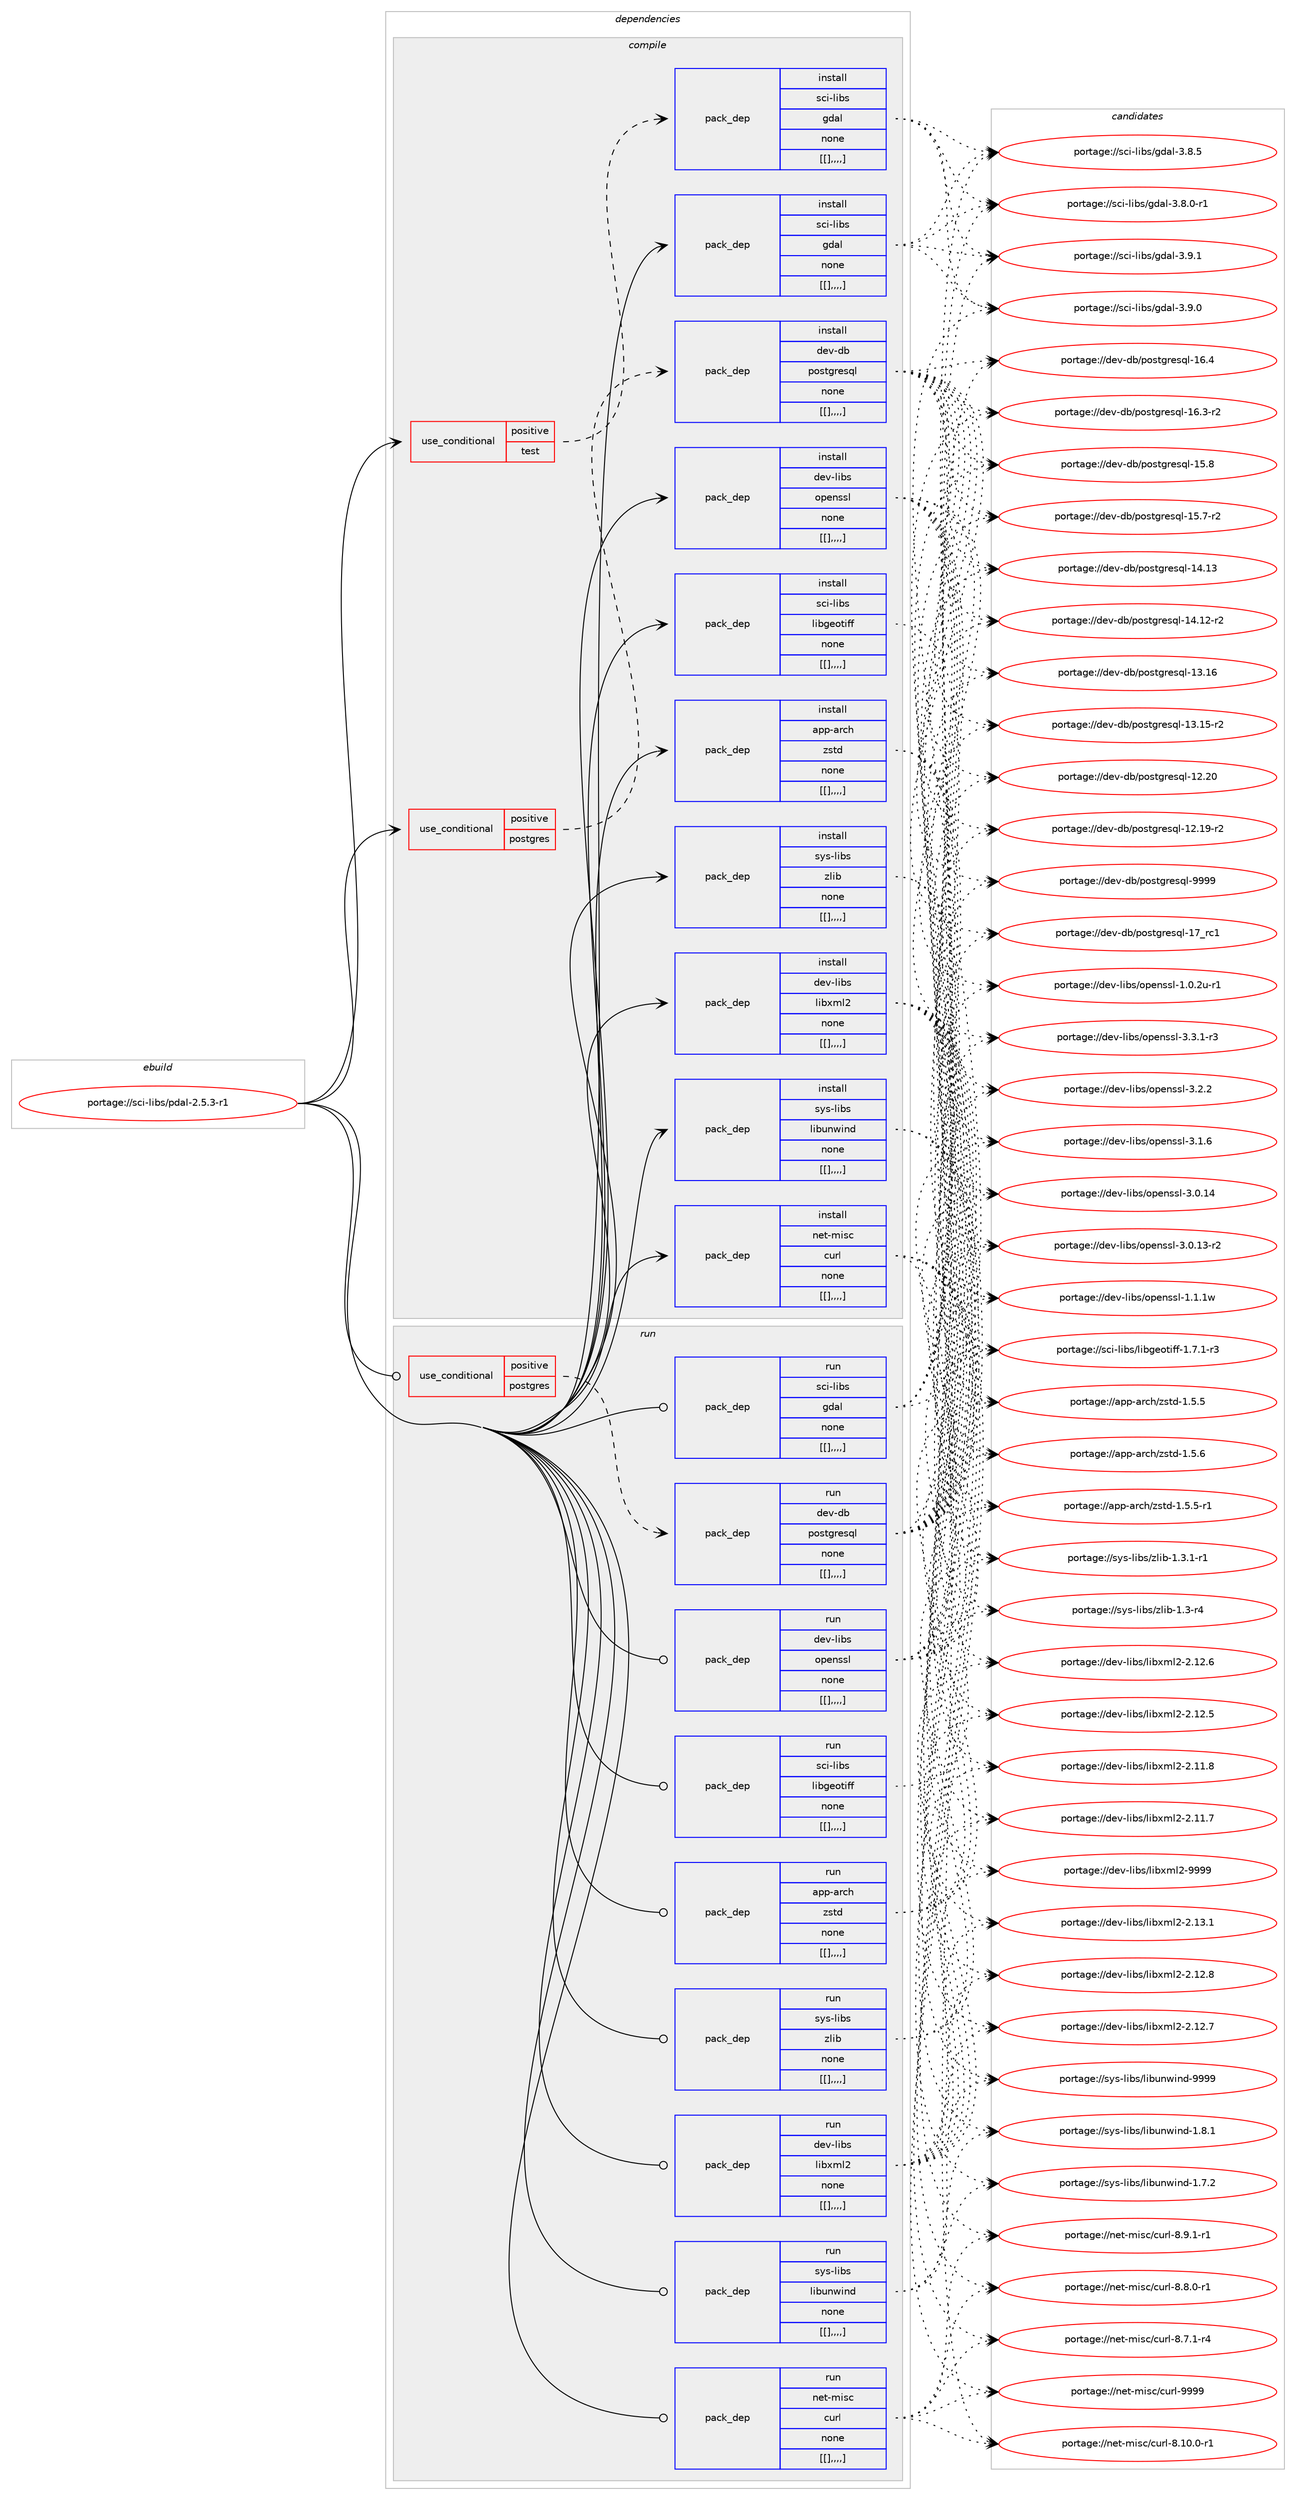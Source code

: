 digraph prolog {

# *************
# Graph options
# *************

newrank=true;
concentrate=true;
compound=true;
graph [rankdir=LR,fontname=Helvetica,fontsize=10,ranksep=1.5];#, ranksep=2.5, nodesep=0.2];
edge  [arrowhead=vee];
node  [fontname=Helvetica,fontsize=10];

# **********
# The ebuild
# **********

subgraph cluster_leftcol {
color=gray;
label=<<i>ebuild</i>>;
id [label="portage://sci-libs/pdal-2.5.3-r1", color=red, width=4, href="../sci-libs/pdal-2.5.3-r1.svg"];
}

# ****************
# The dependencies
# ****************

subgraph cluster_midcol {
color=gray;
label=<<i>dependencies</i>>;
subgraph cluster_compile {
fillcolor="#eeeeee";
style=filled;
label=<<i>compile</i>>;
subgraph cond111170 {
dependency420801 [label=<<TABLE BORDER="0" CELLBORDER="1" CELLSPACING="0" CELLPADDING="4"><TR><TD ROWSPAN="3" CELLPADDING="10">use_conditional</TD></TR><TR><TD>positive</TD></TR><TR><TD>postgres</TD></TR></TABLE>>, shape=none, color=red];
subgraph pack306629 {
dependency420802 [label=<<TABLE BORDER="0" CELLBORDER="1" CELLSPACING="0" CELLPADDING="4" WIDTH="220"><TR><TD ROWSPAN="6" CELLPADDING="30">pack_dep</TD></TR><TR><TD WIDTH="110">install</TD></TR><TR><TD>dev-db</TD></TR><TR><TD>postgresql</TD></TR><TR><TD>none</TD></TR><TR><TD>[[],,,,]</TD></TR></TABLE>>, shape=none, color=blue];
}
dependency420801:e -> dependency420802:w [weight=20,style="dashed",arrowhead="vee"];
}
id:e -> dependency420801:w [weight=20,style="solid",arrowhead="vee"];
subgraph cond111171 {
dependency420803 [label=<<TABLE BORDER="0" CELLBORDER="1" CELLSPACING="0" CELLPADDING="4"><TR><TD ROWSPAN="3" CELLPADDING="10">use_conditional</TD></TR><TR><TD>positive</TD></TR><TR><TD>test</TD></TR></TABLE>>, shape=none, color=red];
subgraph pack306630 {
dependency420804 [label=<<TABLE BORDER="0" CELLBORDER="1" CELLSPACING="0" CELLPADDING="4" WIDTH="220"><TR><TD ROWSPAN="6" CELLPADDING="30">pack_dep</TD></TR><TR><TD WIDTH="110">install</TD></TR><TR><TD>sci-libs</TD></TR><TR><TD>gdal</TD></TR><TR><TD>none</TD></TR><TR><TD>[[],,,,]</TD></TR></TABLE>>, shape=none, color=blue];
}
dependency420803:e -> dependency420804:w [weight=20,style="dashed",arrowhead="vee"];
}
id:e -> dependency420803:w [weight=20,style="solid",arrowhead="vee"];
subgraph pack306631 {
dependency420805 [label=<<TABLE BORDER="0" CELLBORDER="1" CELLSPACING="0" CELLPADDING="4" WIDTH="220"><TR><TD ROWSPAN="6" CELLPADDING="30">pack_dep</TD></TR><TR><TD WIDTH="110">install</TD></TR><TR><TD>app-arch</TD></TR><TR><TD>zstd</TD></TR><TR><TD>none</TD></TR><TR><TD>[[],,,,]</TD></TR></TABLE>>, shape=none, color=blue];
}
id:e -> dependency420805:w [weight=20,style="solid",arrowhead="vee"];
subgraph pack306632 {
dependency420806 [label=<<TABLE BORDER="0" CELLBORDER="1" CELLSPACING="0" CELLPADDING="4" WIDTH="220"><TR><TD ROWSPAN="6" CELLPADDING="30">pack_dep</TD></TR><TR><TD WIDTH="110">install</TD></TR><TR><TD>dev-libs</TD></TR><TR><TD>libxml2</TD></TR><TR><TD>none</TD></TR><TR><TD>[[],,,,]</TD></TR></TABLE>>, shape=none, color=blue];
}
id:e -> dependency420806:w [weight=20,style="solid",arrowhead="vee"];
subgraph pack306633 {
dependency420807 [label=<<TABLE BORDER="0" CELLBORDER="1" CELLSPACING="0" CELLPADDING="4" WIDTH="220"><TR><TD ROWSPAN="6" CELLPADDING="30">pack_dep</TD></TR><TR><TD WIDTH="110">install</TD></TR><TR><TD>dev-libs</TD></TR><TR><TD>openssl</TD></TR><TR><TD>none</TD></TR><TR><TD>[[],,,,]</TD></TR></TABLE>>, shape=none, color=blue];
}
id:e -> dependency420807:w [weight=20,style="solid",arrowhead="vee"];
subgraph pack306634 {
dependency420808 [label=<<TABLE BORDER="0" CELLBORDER="1" CELLSPACING="0" CELLPADDING="4" WIDTH="220"><TR><TD ROWSPAN="6" CELLPADDING="30">pack_dep</TD></TR><TR><TD WIDTH="110">install</TD></TR><TR><TD>net-misc</TD></TR><TR><TD>curl</TD></TR><TR><TD>none</TD></TR><TR><TD>[[],,,,]</TD></TR></TABLE>>, shape=none, color=blue];
}
id:e -> dependency420808:w [weight=20,style="solid",arrowhead="vee"];
subgraph pack306635 {
dependency420809 [label=<<TABLE BORDER="0" CELLBORDER="1" CELLSPACING="0" CELLPADDING="4" WIDTH="220"><TR><TD ROWSPAN="6" CELLPADDING="30">pack_dep</TD></TR><TR><TD WIDTH="110">install</TD></TR><TR><TD>sci-libs</TD></TR><TR><TD>gdal</TD></TR><TR><TD>none</TD></TR><TR><TD>[[],,,,]</TD></TR></TABLE>>, shape=none, color=blue];
}
id:e -> dependency420809:w [weight=20,style="solid",arrowhead="vee"];
subgraph pack306636 {
dependency420810 [label=<<TABLE BORDER="0" CELLBORDER="1" CELLSPACING="0" CELLPADDING="4" WIDTH="220"><TR><TD ROWSPAN="6" CELLPADDING="30">pack_dep</TD></TR><TR><TD WIDTH="110">install</TD></TR><TR><TD>sci-libs</TD></TR><TR><TD>libgeotiff</TD></TR><TR><TD>none</TD></TR><TR><TD>[[],,,,]</TD></TR></TABLE>>, shape=none, color=blue];
}
id:e -> dependency420810:w [weight=20,style="solid",arrowhead="vee"];
subgraph pack306637 {
dependency420811 [label=<<TABLE BORDER="0" CELLBORDER="1" CELLSPACING="0" CELLPADDING="4" WIDTH="220"><TR><TD ROWSPAN="6" CELLPADDING="30">pack_dep</TD></TR><TR><TD WIDTH="110">install</TD></TR><TR><TD>sys-libs</TD></TR><TR><TD>libunwind</TD></TR><TR><TD>none</TD></TR><TR><TD>[[],,,,]</TD></TR></TABLE>>, shape=none, color=blue];
}
id:e -> dependency420811:w [weight=20,style="solid",arrowhead="vee"];
subgraph pack306638 {
dependency420812 [label=<<TABLE BORDER="0" CELLBORDER="1" CELLSPACING="0" CELLPADDING="4" WIDTH="220"><TR><TD ROWSPAN="6" CELLPADDING="30">pack_dep</TD></TR><TR><TD WIDTH="110">install</TD></TR><TR><TD>sys-libs</TD></TR><TR><TD>zlib</TD></TR><TR><TD>none</TD></TR><TR><TD>[[],,,,]</TD></TR></TABLE>>, shape=none, color=blue];
}
id:e -> dependency420812:w [weight=20,style="solid",arrowhead="vee"];
}
subgraph cluster_compileandrun {
fillcolor="#eeeeee";
style=filled;
label=<<i>compile and run</i>>;
}
subgraph cluster_run {
fillcolor="#eeeeee";
style=filled;
label=<<i>run</i>>;
subgraph cond111172 {
dependency420813 [label=<<TABLE BORDER="0" CELLBORDER="1" CELLSPACING="0" CELLPADDING="4"><TR><TD ROWSPAN="3" CELLPADDING="10">use_conditional</TD></TR><TR><TD>positive</TD></TR><TR><TD>postgres</TD></TR></TABLE>>, shape=none, color=red];
subgraph pack306639 {
dependency420814 [label=<<TABLE BORDER="0" CELLBORDER="1" CELLSPACING="0" CELLPADDING="4" WIDTH="220"><TR><TD ROWSPAN="6" CELLPADDING="30">pack_dep</TD></TR><TR><TD WIDTH="110">run</TD></TR><TR><TD>dev-db</TD></TR><TR><TD>postgresql</TD></TR><TR><TD>none</TD></TR><TR><TD>[[],,,,]</TD></TR></TABLE>>, shape=none, color=blue];
}
dependency420813:e -> dependency420814:w [weight=20,style="dashed",arrowhead="vee"];
}
id:e -> dependency420813:w [weight=20,style="solid",arrowhead="odot"];
subgraph pack306640 {
dependency420815 [label=<<TABLE BORDER="0" CELLBORDER="1" CELLSPACING="0" CELLPADDING="4" WIDTH="220"><TR><TD ROWSPAN="6" CELLPADDING="30">pack_dep</TD></TR><TR><TD WIDTH="110">run</TD></TR><TR><TD>app-arch</TD></TR><TR><TD>zstd</TD></TR><TR><TD>none</TD></TR><TR><TD>[[],,,,]</TD></TR></TABLE>>, shape=none, color=blue];
}
id:e -> dependency420815:w [weight=20,style="solid",arrowhead="odot"];
subgraph pack306641 {
dependency420816 [label=<<TABLE BORDER="0" CELLBORDER="1" CELLSPACING="0" CELLPADDING="4" WIDTH="220"><TR><TD ROWSPAN="6" CELLPADDING="30">pack_dep</TD></TR><TR><TD WIDTH="110">run</TD></TR><TR><TD>dev-libs</TD></TR><TR><TD>libxml2</TD></TR><TR><TD>none</TD></TR><TR><TD>[[],,,,]</TD></TR></TABLE>>, shape=none, color=blue];
}
id:e -> dependency420816:w [weight=20,style="solid",arrowhead="odot"];
subgraph pack306642 {
dependency420817 [label=<<TABLE BORDER="0" CELLBORDER="1" CELLSPACING="0" CELLPADDING="4" WIDTH="220"><TR><TD ROWSPAN="6" CELLPADDING="30">pack_dep</TD></TR><TR><TD WIDTH="110">run</TD></TR><TR><TD>dev-libs</TD></TR><TR><TD>openssl</TD></TR><TR><TD>none</TD></TR><TR><TD>[[],,,,]</TD></TR></TABLE>>, shape=none, color=blue];
}
id:e -> dependency420817:w [weight=20,style="solid",arrowhead="odot"];
subgraph pack306643 {
dependency420818 [label=<<TABLE BORDER="0" CELLBORDER="1" CELLSPACING="0" CELLPADDING="4" WIDTH="220"><TR><TD ROWSPAN="6" CELLPADDING="30">pack_dep</TD></TR><TR><TD WIDTH="110">run</TD></TR><TR><TD>net-misc</TD></TR><TR><TD>curl</TD></TR><TR><TD>none</TD></TR><TR><TD>[[],,,,]</TD></TR></TABLE>>, shape=none, color=blue];
}
id:e -> dependency420818:w [weight=20,style="solid",arrowhead="odot"];
subgraph pack306644 {
dependency420819 [label=<<TABLE BORDER="0" CELLBORDER="1" CELLSPACING="0" CELLPADDING="4" WIDTH="220"><TR><TD ROWSPAN="6" CELLPADDING="30">pack_dep</TD></TR><TR><TD WIDTH="110">run</TD></TR><TR><TD>sci-libs</TD></TR><TR><TD>gdal</TD></TR><TR><TD>none</TD></TR><TR><TD>[[],,,,]</TD></TR></TABLE>>, shape=none, color=blue];
}
id:e -> dependency420819:w [weight=20,style="solid",arrowhead="odot"];
subgraph pack306645 {
dependency420820 [label=<<TABLE BORDER="0" CELLBORDER="1" CELLSPACING="0" CELLPADDING="4" WIDTH="220"><TR><TD ROWSPAN="6" CELLPADDING="30">pack_dep</TD></TR><TR><TD WIDTH="110">run</TD></TR><TR><TD>sci-libs</TD></TR><TR><TD>libgeotiff</TD></TR><TR><TD>none</TD></TR><TR><TD>[[],,,,]</TD></TR></TABLE>>, shape=none, color=blue];
}
id:e -> dependency420820:w [weight=20,style="solid",arrowhead="odot"];
subgraph pack306646 {
dependency420821 [label=<<TABLE BORDER="0" CELLBORDER="1" CELLSPACING="0" CELLPADDING="4" WIDTH="220"><TR><TD ROWSPAN="6" CELLPADDING="30">pack_dep</TD></TR><TR><TD WIDTH="110">run</TD></TR><TR><TD>sys-libs</TD></TR><TR><TD>libunwind</TD></TR><TR><TD>none</TD></TR><TR><TD>[[],,,,]</TD></TR></TABLE>>, shape=none, color=blue];
}
id:e -> dependency420821:w [weight=20,style="solid",arrowhead="odot"];
subgraph pack306647 {
dependency420822 [label=<<TABLE BORDER="0" CELLBORDER="1" CELLSPACING="0" CELLPADDING="4" WIDTH="220"><TR><TD ROWSPAN="6" CELLPADDING="30">pack_dep</TD></TR><TR><TD WIDTH="110">run</TD></TR><TR><TD>sys-libs</TD></TR><TR><TD>zlib</TD></TR><TR><TD>none</TD></TR><TR><TD>[[],,,,]</TD></TR></TABLE>>, shape=none, color=blue];
}
id:e -> dependency420822:w [weight=20,style="solid",arrowhead="odot"];
}
}

# **************
# The candidates
# **************

subgraph cluster_choices {
rank=same;
color=gray;
label=<<i>candidates</i>>;

subgraph choice306629 {
color=black;
nodesep=1;
choice1001011184510098471121111151161031141011151131084557575757 [label="portage://dev-db/postgresql-9999", color=red, width=4,href="../dev-db/postgresql-9999.svg"];
choice100101118451009847112111115116103114101115113108454955951149949 [label="portage://dev-db/postgresql-17_rc1", color=red, width=4,href="../dev-db/postgresql-17_rc1.svg"];
choice1001011184510098471121111151161031141011151131084549544652 [label="portage://dev-db/postgresql-16.4", color=red, width=4,href="../dev-db/postgresql-16.4.svg"];
choice10010111845100984711211111511610311410111511310845495446514511450 [label="portage://dev-db/postgresql-16.3-r2", color=red, width=4,href="../dev-db/postgresql-16.3-r2.svg"];
choice1001011184510098471121111151161031141011151131084549534656 [label="portage://dev-db/postgresql-15.8", color=red, width=4,href="../dev-db/postgresql-15.8.svg"];
choice10010111845100984711211111511610311410111511310845495346554511450 [label="portage://dev-db/postgresql-15.7-r2", color=red, width=4,href="../dev-db/postgresql-15.7-r2.svg"];
choice100101118451009847112111115116103114101115113108454952464951 [label="portage://dev-db/postgresql-14.13", color=red, width=4,href="../dev-db/postgresql-14.13.svg"];
choice1001011184510098471121111151161031141011151131084549524649504511450 [label="portage://dev-db/postgresql-14.12-r2", color=red, width=4,href="../dev-db/postgresql-14.12-r2.svg"];
choice100101118451009847112111115116103114101115113108454951464954 [label="portage://dev-db/postgresql-13.16", color=red, width=4,href="../dev-db/postgresql-13.16.svg"];
choice1001011184510098471121111151161031141011151131084549514649534511450 [label="portage://dev-db/postgresql-13.15-r2", color=red, width=4,href="../dev-db/postgresql-13.15-r2.svg"];
choice100101118451009847112111115116103114101115113108454950465048 [label="portage://dev-db/postgresql-12.20", color=red, width=4,href="../dev-db/postgresql-12.20.svg"];
choice1001011184510098471121111151161031141011151131084549504649574511450 [label="portage://dev-db/postgresql-12.19-r2", color=red, width=4,href="../dev-db/postgresql-12.19-r2.svg"];
dependency420802:e -> choice1001011184510098471121111151161031141011151131084557575757:w [style=dotted,weight="100"];
dependency420802:e -> choice100101118451009847112111115116103114101115113108454955951149949:w [style=dotted,weight="100"];
dependency420802:e -> choice1001011184510098471121111151161031141011151131084549544652:w [style=dotted,weight="100"];
dependency420802:e -> choice10010111845100984711211111511610311410111511310845495446514511450:w [style=dotted,weight="100"];
dependency420802:e -> choice1001011184510098471121111151161031141011151131084549534656:w [style=dotted,weight="100"];
dependency420802:e -> choice10010111845100984711211111511610311410111511310845495346554511450:w [style=dotted,weight="100"];
dependency420802:e -> choice100101118451009847112111115116103114101115113108454952464951:w [style=dotted,weight="100"];
dependency420802:e -> choice1001011184510098471121111151161031141011151131084549524649504511450:w [style=dotted,weight="100"];
dependency420802:e -> choice100101118451009847112111115116103114101115113108454951464954:w [style=dotted,weight="100"];
dependency420802:e -> choice1001011184510098471121111151161031141011151131084549514649534511450:w [style=dotted,weight="100"];
dependency420802:e -> choice100101118451009847112111115116103114101115113108454950465048:w [style=dotted,weight="100"];
dependency420802:e -> choice1001011184510098471121111151161031141011151131084549504649574511450:w [style=dotted,weight="100"];
}
subgraph choice306630 {
color=black;
nodesep=1;
choice1159910545108105981154710310097108455146574649 [label="portage://sci-libs/gdal-3.9.1", color=red, width=4,href="../sci-libs/gdal-3.9.1.svg"];
choice1159910545108105981154710310097108455146574648 [label="portage://sci-libs/gdal-3.9.0", color=red, width=4,href="../sci-libs/gdal-3.9.0.svg"];
choice1159910545108105981154710310097108455146564653 [label="portage://sci-libs/gdal-3.8.5", color=red, width=4,href="../sci-libs/gdal-3.8.5.svg"];
choice11599105451081059811547103100971084551465646484511449 [label="portage://sci-libs/gdal-3.8.0-r1", color=red, width=4,href="../sci-libs/gdal-3.8.0-r1.svg"];
dependency420804:e -> choice1159910545108105981154710310097108455146574649:w [style=dotted,weight="100"];
dependency420804:e -> choice1159910545108105981154710310097108455146574648:w [style=dotted,weight="100"];
dependency420804:e -> choice1159910545108105981154710310097108455146564653:w [style=dotted,weight="100"];
dependency420804:e -> choice11599105451081059811547103100971084551465646484511449:w [style=dotted,weight="100"];
}
subgraph choice306631 {
color=black;
nodesep=1;
choice9711211245971149910447122115116100454946534654 [label="portage://app-arch/zstd-1.5.6", color=red, width=4,href="../app-arch/zstd-1.5.6.svg"];
choice97112112459711499104471221151161004549465346534511449 [label="portage://app-arch/zstd-1.5.5-r1", color=red, width=4,href="../app-arch/zstd-1.5.5-r1.svg"];
choice9711211245971149910447122115116100454946534653 [label="portage://app-arch/zstd-1.5.5", color=red, width=4,href="../app-arch/zstd-1.5.5.svg"];
dependency420805:e -> choice9711211245971149910447122115116100454946534654:w [style=dotted,weight="100"];
dependency420805:e -> choice97112112459711499104471221151161004549465346534511449:w [style=dotted,weight="100"];
dependency420805:e -> choice9711211245971149910447122115116100454946534653:w [style=dotted,weight="100"];
}
subgraph choice306632 {
color=black;
nodesep=1;
choice10010111845108105981154710810598120109108504557575757 [label="portage://dev-libs/libxml2-9999", color=red, width=4,href="../dev-libs/libxml2-9999.svg"];
choice100101118451081059811547108105981201091085045504649514649 [label="portage://dev-libs/libxml2-2.13.1", color=red, width=4,href="../dev-libs/libxml2-2.13.1.svg"];
choice100101118451081059811547108105981201091085045504649504656 [label="portage://dev-libs/libxml2-2.12.8", color=red, width=4,href="../dev-libs/libxml2-2.12.8.svg"];
choice100101118451081059811547108105981201091085045504649504655 [label="portage://dev-libs/libxml2-2.12.7", color=red, width=4,href="../dev-libs/libxml2-2.12.7.svg"];
choice100101118451081059811547108105981201091085045504649504654 [label="portage://dev-libs/libxml2-2.12.6", color=red, width=4,href="../dev-libs/libxml2-2.12.6.svg"];
choice100101118451081059811547108105981201091085045504649504653 [label="portage://dev-libs/libxml2-2.12.5", color=red, width=4,href="../dev-libs/libxml2-2.12.5.svg"];
choice100101118451081059811547108105981201091085045504649494656 [label="portage://dev-libs/libxml2-2.11.8", color=red, width=4,href="../dev-libs/libxml2-2.11.8.svg"];
choice100101118451081059811547108105981201091085045504649494655 [label="portage://dev-libs/libxml2-2.11.7", color=red, width=4,href="../dev-libs/libxml2-2.11.7.svg"];
dependency420806:e -> choice10010111845108105981154710810598120109108504557575757:w [style=dotted,weight="100"];
dependency420806:e -> choice100101118451081059811547108105981201091085045504649514649:w [style=dotted,weight="100"];
dependency420806:e -> choice100101118451081059811547108105981201091085045504649504656:w [style=dotted,weight="100"];
dependency420806:e -> choice100101118451081059811547108105981201091085045504649504655:w [style=dotted,weight="100"];
dependency420806:e -> choice100101118451081059811547108105981201091085045504649504654:w [style=dotted,weight="100"];
dependency420806:e -> choice100101118451081059811547108105981201091085045504649504653:w [style=dotted,weight="100"];
dependency420806:e -> choice100101118451081059811547108105981201091085045504649494656:w [style=dotted,weight="100"];
dependency420806:e -> choice100101118451081059811547108105981201091085045504649494655:w [style=dotted,weight="100"];
}
subgraph choice306633 {
color=black;
nodesep=1;
choice1001011184510810598115471111121011101151151084551465146494511451 [label="portage://dev-libs/openssl-3.3.1-r3", color=red, width=4,href="../dev-libs/openssl-3.3.1-r3.svg"];
choice100101118451081059811547111112101110115115108455146504650 [label="portage://dev-libs/openssl-3.2.2", color=red, width=4,href="../dev-libs/openssl-3.2.2.svg"];
choice100101118451081059811547111112101110115115108455146494654 [label="portage://dev-libs/openssl-3.1.6", color=red, width=4,href="../dev-libs/openssl-3.1.6.svg"];
choice10010111845108105981154711111210111011511510845514648464952 [label="portage://dev-libs/openssl-3.0.14", color=red, width=4,href="../dev-libs/openssl-3.0.14.svg"];
choice100101118451081059811547111112101110115115108455146484649514511450 [label="portage://dev-libs/openssl-3.0.13-r2", color=red, width=4,href="../dev-libs/openssl-3.0.13-r2.svg"];
choice100101118451081059811547111112101110115115108454946494649119 [label="portage://dev-libs/openssl-1.1.1w", color=red, width=4,href="../dev-libs/openssl-1.1.1w.svg"];
choice1001011184510810598115471111121011101151151084549464846501174511449 [label="portage://dev-libs/openssl-1.0.2u-r1", color=red, width=4,href="../dev-libs/openssl-1.0.2u-r1.svg"];
dependency420807:e -> choice1001011184510810598115471111121011101151151084551465146494511451:w [style=dotted,weight="100"];
dependency420807:e -> choice100101118451081059811547111112101110115115108455146504650:w [style=dotted,weight="100"];
dependency420807:e -> choice100101118451081059811547111112101110115115108455146494654:w [style=dotted,weight="100"];
dependency420807:e -> choice10010111845108105981154711111210111011511510845514648464952:w [style=dotted,weight="100"];
dependency420807:e -> choice100101118451081059811547111112101110115115108455146484649514511450:w [style=dotted,weight="100"];
dependency420807:e -> choice100101118451081059811547111112101110115115108454946494649119:w [style=dotted,weight="100"];
dependency420807:e -> choice1001011184510810598115471111121011101151151084549464846501174511449:w [style=dotted,weight="100"];
}
subgraph choice306634 {
color=black;
nodesep=1;
choice110101116451091051159947991171141084557575757 [label="portage://net-misc/curl-9999", color=red, width=4,href="../net-misc/curl-9999.svg"];
choice11010111645109105115994799117114108455646494846484511449 [label="portage://net-misc/curl-8.10.0-r1", color=red, width=4,href="../net-misc/curl-8.10.0-r1.svg"];
choice110101116451091051159947991171141084556465746494511449 [label="portage://net-misc/curl-8.9.1-r1", color=red, width=4,href="../net-misc/curl-8.9.1-r1.svg"];
choice110101116451091051159947991171141084556465646484511449 [label="portage://net-misc/curl-8.8.0-r1", color=red, width=4,href="../net-misc/curl-8.8.0-r1.svg"];
choice110101116451091051159947991171141084556465546494511452 [label="portage://net-misc/curl-8.7.1-r4", color=red, width=4,href="../net-misc/curl-8.7.1-r4.svg"];
dependency420808:e -> choice110101116451091051159947991171141084557575757:w [style=dotted,weight="100"];
dependency420808:e -> choice11010111645109105115994799117114108455646494846484511449:w [style=dotted,weight="100"];
dependency420808:e -> choice110101116451091051159947991171141084556465746494511449:w [style=dotted,weight="100"];
dependency420808:e -> choice110101116451091051159947991171141084556465646484511449:w [style=dotted,weight="100"];
dependency420808:e -> choice110101116451091051159947991171141084556465546494511452:w [style=dotted,weight="100"];
}
subgraph choice306635 {
color=black;
nodesep=1;
choice1159910545108105981154710310097108455146574649 [label="portage://sci-libs/gdal-3.9.1", color=red, width=4,href="../sci-libs/gdal-3.9.1.svg"];
choice1159910545108105981154710310097108455146574648 [label="portage://sci-libs/gdal-3.9.0", color=red, width=4,href="../sci-libs/gdal-3.9.0.svg"];
choice1159910545108105981154710310097108455146564653 [label="portage://sci-libs/gdal-3.8.5", color=red, width=4,href="../sci-libs/gdal-3.8.5.svg"];
choice11599105451081059811547103100971084551465646484511449 [label="portage://sci-libs/gdal-3.8.0-r1", color=red, width=4,href="../sci-libs/gdal-3.8.0-r1.svg"];
dependency420809:e -> choice1159910545108105981154710310097108455146574649:w [style=dotted,weight="100"];
dependency420809:e -> choice1159910545108105981154710310097108455146574648:w [style=dotted,weight="100"];
dependency420809:e -> choice1159910545108105981154710310097108455146564653:w [style=dotted,weight="100"];
dependency420809:e -> choice11599105451081059811547103100971084551465646484511449:w [style=dotted,weight="100"];
}
subgraph choice306636 {
color=black;
nodesep=1;
choice11599105451081059811547108105981031011111161051021024549465546494511451 [label="portage://sci-libs/libgeotiff-1.7.1-r3", color=red, width=4,href="../sci-libs/libgeotiff-1.7.1-r3.svg"];
dependency420810:e -> choice11599105451081059811547108105981031011111161051021024549465546494511451:w [style=dotted,weight="100"];
}
subgraph choice306637 {
color=black;
nodesep=1;
choice115121115451081059811547108105981171101191051101004557575757 [label="portage://sys-libs/libunwind-9999", color=red, width=4,href="../sys-libs/libunwind-9999.svg"];
choice11512111545108105981154710810598117110119105110100454946564649 [label="portage://sys-libs/libunwind-1.8.1", color=red, width=4,href="../sys-libs/libunwind-1.8.1.svg"];
choice11512111545108105981154710810598117110119105110100454946554650 [label="portage://sys-libs/libunwind-1.7.2", color=red, width=4,href="../sys-libs/libunwind-1.7.2.svg"];
dependency420811:e -> choice115121115451081059811547108105981171101191051101004557575757:w [style=dotted,weight="100"];
dependency420811:e -> choice11512111545108105981154710810598117110119105110100454946564649:w [style=dotted,weight="100"];
dependency420811:e -> choice11512111545108105981154710810598117110119105110100454946554650:w [style=dotted,weight="100"];
}
subgraph choice306638 {
color=black;
nodesep=1;
choice115121115451081059811547122108105984549465146494511449 [label="portage://sys-libs/zlib-1.3.1-r1", color=red, width=4,href="../sys-libs/zlib-1.3.1-r1.svg"];
choice11512111545108105981154712210810598454946514511452 [label="portage://sys-libs/zlib-1.3-r4", color=red, width=4,href="../sys-libs/zlib-1.3-r4.svg"];
dependency420812:e -> choice115121115451081059811547122108105984549465146494511449:w [style=dotted,weight="100"];
dependency420812:e -> choice11512111545108105981154712210810598454946514511452:w [style=dotted,weight="100"];
}
subgraph choice306639 {
color=black;
nodesep=1;
choice1001011184510098471121111151161031141011151131084557575757 [label="portage://dev-db/postgresql-9999", color=red, width=4,href="../dev-db/postgresql-9999.svg"];
choice100101118451009847112111115116103114101115113108454955951149949 [label="portage://dev-db/postgresql-17_rc1", color=red, width=4,href="../dev-db/postgresql-17_rc1.svg"];
choice1001011184510098471121111151161031141011151131084549544652 [label="portage://dev-db/postgresql-16.4", color=red, width=4,href="../dev-db/postgresql-16.4.svg"];
choice10010111845100984711211111511610311410111511310845495446514511450 [label="portage://dev-db/postgresql-16.3-r2", color=red, width=4,href="../dev-db/postgresql-16.3-r2.svg"];
choice1001011184510098471121111151161031141011151131084549534656 [label="portage://dev-db/postgresql-15.8", color=red, width=4,href="../dev-db/postgresql-15.8.svg"];
choice10010111845100984711211111511610311410111511310845495346554511450 [label="portage://dev-db/postgresql-15.7-r2", color=red, width=4,href="../dev-db/postgresql-15.7-r2.svg"];
choice100101118451009847112111115116103114101115113108454952464951 [label="portage://dev-db/postgresql-14.13", color=red, width=4,href="../dev-db/postgresql-14.13.svg"];
choice1001011184510098471121111151161031141011151131084549524649504511450 [label="portage://dev-db/postgresql-14.12-r2", color=red, width=4,href="../dev-db/postgresql-14.12-r2.svg"];
choice100101118451009847112111115116103114101115113108454951464954 [label="portage://dev-db/postgresql-13.16", color=red, width=4,href="../dev-db/postgresql-13.16.svg"];
choice1001011184510098471121111151161031141011151131084549514649534511450 [label="portage://dev-db/postgresql-13.15-r2", color=red, width=4,href="../dev-db/postgresql-13.15-r2.svg"];
choice100101118451009847112111115116103114101115113108454950465048 [label="portage://dev-db/postgresql-12.20", color=red, width=4,href="../dev-db/postgresql-12.20.svg"];
choice1001011184510098471121111151161031141011151131084549504649574511450 [label="portage://dev-db/postgresql-12.19-r2", color=red, width=4,href="../dev-db/postgresql-12.19-r2.svg"];
dependency420814:e -> choice1001011184510098471121111151161031141011151131084557575757:w [style=dotted,weight="100"];
dependency420814:e -> choice100101118451009847112111115116103114101115113108454955951149949:w [style=dotted,weight="100"];
dependency420814:e -> choice1001011184510098471121111151161031141011151131084549544652:w [style=dotted,weight="100"];
dependency420814:e -> choice10010111845100984711211111511610311410111511310845495446514511450:w [style=dotted,weight="100"];
dependency420814:e -> choice1001011184510098471121111151161031141011151131084549534656:w [style=dotted,weight="100"];
dependency420814:e -> choice10010111845100984711211111511610311410111511310845495346554511450:w [style=dotted,weight="100"];
dependency420814:e -> choice100101118451009847112111115116103114101115113108454952464951:w [style=dotted,weight="100"];
dependency420814:e -> choice1001011184510098471121111151161031141011151131084549524649504511450:w [style=dotted,weight="100"];
dependency420814:e -> choice100101118451009847112111115116103114101115113108454951464954:w [style=dotted,weight="100"];
dependency420814:e -> choice1001011184510098471121111151161031141011151131084549514649534511450:w [style=dotted,weight="100"];
dependency420814:e -> choice100101118451009847112111115116103114101115113108454950465048:w [style=dotted,weight="100"];
dependency420814:e -> choice1001011184510098471121111151161031141011151131084549504649574511450:w [style=dotted,weight="100"];
}
subgraph choice306640 {
color=black;
nodesep=1;
choice9711211245971149910447122115116100454946534654 [label="portage://app-arch/zstd-1.5.6", color=red, width=4,href="../app-arch/zstd-1.5.6.svg"];
choice97112112459711499104471221151161004549465346534511449 [label="portage://app-arch/zstd-1.5.5-r1", color=red, width=4,href="../app-arch/zstd-1.5.5-r1.svg"];
choice9711211245971149910447122115116100454946534653 [label="portage://app-arch/zstd-1.5.5", color=red, width=4,href="../app-arch/zstd-1.5.5.svg"];
dependency420815:e -> choice9711211245971149910447122115116100454946534654:w [style=dotted,weight="100"];
dependency420815:e -> choice97112112459711499104471221151161004549465346534511449:w [style=dotted,weight="100"];
dependency420815:e -> choice9711211245971149910447122115116100454946534653:w [style=dotted,weight="100"];
}
subgraph choice306641 {
color=black;
nodesep=1;
choice10010111845108105981154710810598120109108504557575757 [label="portage://dev-libs/libxml2-9999", color=red, width=4,href="../dev-libs/libxml2-9999.svg"];
choice100101118451081059811547108105981201091085045504649514649 [label="portage://dev-libs/libxml2-2.13.1", color=red, width=4,href="../dev-libs/libxml2-2.13.1.svg"];
choice100101118451081059811547108105981201091085045504649504656 [label="portage://dev-libs/libxml2-2.12.8", color=red, width=4,href="../dev-libs/libxml2-2.12.8.svg"];
choice100101118451081059811547108105981201091085045504649504655 [label="portage://dev-libs/libxml2-2.12.7", color=red, width=4,href="../dev-libs/libxml2-2.12.7.svg"];
choice100101118451081059811547108105981201091085045504649504654 [label="portage://dev-libs/libxml2-2.12.6", color=red, width=4,href="../dev-libs/libxml2-2.12.6.svg"];
choice100101118451081059811547108105981201091085045504649504653 [label="portage://dev-libs/libxml2-2.12.5", color=red, width=4,href="../dev-libs/libxml2-2.12.5.svg"];
choice100101118451081059811547108105981201091085045504649494656 [label="portage://dev-libs/libxml2-2.11.8", color=red, width=4,href="../dev-libs/libxml2-2.11.8.svg"];
choice100101118451081059811547108105981201091085045504649494655 [label="portage://dev-libs/libxml2-2.11.7", color=red, width=4,href="../dev-libs/libxml2-2.11.7.svg"];
dependency420816:e -> choice10010111845108105981154710810598120109108504557575757:w [style=dotted,weight="100"];
dependency420816:e -> choice100101118451081059811547108105981201091085045504649514649:w [style=dotted,weight="100"];
dependency420816:e -> choice100101118451081059811547108105981201091085045504649504656:w [style=dotted,weight="100"];
dependency420816:e -> choice100101118451081059811547108105981201091085045504649504655:w [style=dotted,weight="100"];
dependency420816:e -> choice100101118451081059811547108105981201091085045504649504654:w [style=dotted,weight="100"];
dependency420816:e -> choice100101118451081059811547108105981201091085045504649504653:w [style=dotted,weight="100"];
dependency420816:e -> choice100101118451081059811547108105981201091085045504649494656:w [style=dotted,weight="100"];
dependency420816:e -> choice100101118451081059811547108105981201091085045504649494655:w [style=dotted,weight="100"];
}
subgraph choice306642 {
color=black;
nodesep=1;
choice1001011184510810598115471111121011101151151084551465146494511451 [label="portage://dev-libs/openssl-3.3.1-r3", color=red, width=4,href="../dev-libs/openssl-3.3.1-r3.svg"];
choice100101118451081059811547111112101110115115108455146504650 [label="portage://dev-libs/openssl-3.2.2", color=red, width=4,href="../dev-libs/openssl-3.2.2.svg"];
choice100101118451081059811547111112101110115115108455146494654 [label="portage://dev-libs/openssl-3.1.6", color=red, width=4,href="../dev-libs/openssl-3.1.6.svg"];
choice10010111845108105981154711111210111011511510845514648464952 [label="portage://dev-libs/openssl-3.0.14", color=red, width=4,href="../dev-libs/openssl-3.0.14.svg"];
choice100101118451081059811547111112101110115115108455146484649514511450 [label="portage://dev-libs/openssl-3.0.13-r2", color=red, width=4,href="../dev-libs/openssl-3.0.13-r2.svg"];
choice100101118451081059811547111112101110115115108454946494649119 [label="portage://dev-libs/openssl-1.1.1w", color=red, width=4,href="../dev-libs/openssl-1.1.1w.svg"];
choice1001011184510810598115471111121011101151151084549464846501174511449 [label="portage://dev-libs/openssl-1.0.2u-r1", color=red, width=4,href="../dev-libs/openssl-1.0.2u-r1.svg"];
dependency420817:e -> choice1001011184510810598115471111121011101151151084551465146494511451:w [style=dotted,weight="100"];
dependency420817:e -> choice100101118451081059811547111112101110115115108455146504650:w [style=dotted,weight="100"];
dependency420817:e -> choice100101118451081059811547111112101110115115108455146494654:w [style=dotted,weight="100"];
dependency420817:e -> choice10010111845108105981154711111210111011511510845514648464952:w [style=dotted,weight="100"];
dependency420817:e -> choice100101118451081059811547111112101110115115108455146484649514511450:w [style=dotted,weight="100"];
dependency420817:e -> choice100101118451081059811547111112101110115115108454946494649119:w [style=dotted,weight="100"];
dependency420817:e -> choice1001011184510810598115471111121011101151151084549464846501174511449:w [style=dotted,weight="100"];
}
subgraph choice306643 {
color=black;
nodesep=1;
choice110101116451091051159947991171141084557575757 [label="portage://net-misc/curl-9999", color=red, width=4,href="../net-misc/curl-9999.svg"];
choice11010111645109105115994799117114108455646494846484511449 [label="portage://net-misc/curl-8.10.0-r1", color=red, width=4,href="../net-misc/curl-8.10.0-r1.svg"];
choice110101116451091051159947991171141084556465746494511449 [label="portage://net-misc/curl-8.9.1-r1", color=red, width=4,href="../net-misc/curl-8.9.1-r1.svg"];
choice110101116451091051159947991171141084556465646484511449 [label="portage://net-misc/curl-8.8.0-r1", color=red, width=4,href="../net-misc/curl-8.8.0-r1.svg"];
choice110101116451091051159947991171141084556465546494511452 [label="portage://net-misc/curl-8.7.1-r4", color=red, width=4,href="../net-misc/curl-8.7.1-r4.svg"];
dependency420818:e -> choice110101116451091051159947991171141084557575757:w [style=dotted,weight="100"];
dependency420818:e -> choice11010111645109105115994799117114108455646494846484511449:w [style=dotted,weight="100"];
dependency420818:e -> choice110101116451091051159947991171141084556465746494511449:w [style=dotted,weight="100"];
dependency420818:e -> choice110101116451091051159947991171141084556465646484511449:w [style=dotted,weight="100"];
dependency420818:e -> choice110101116451091051159947991171141084556465546494511452:w [style=dotted,weight="100"];
}
subgraph choice306644 {
color=black;
nodesep=1;
choice1159910545108105981154710310097108455146574649 [label="portage://sci-libs/gdal-3.9.1", color=red, width=4,href="../sci-libs/gdal-3.9.1.svg"];
choice1159910545108105981154710310097108455146574648 [label="portage://sci-libs/gdal-3.9.0", color=red, width=4,href="../sci-libs/gdal-3.9.0.svg"];
choice1159910545108105981154710310097108455146564653 [label="portage://sci-libs/gdal-3.8.5", color=red, width=4,href="../sci-libs/gdal-3.8.5.svg"];
choice11599105451081059811547103100971084551465646484511449 [label="portage://sci-libs/gdal-3.8.0-r1", color=red, width=4,href="../sci-libs/gdal-3.8.0-r1.svg"];
dependency420819:e -> choice1159910545108105981154710310097108455146574649:w [style=dotted,weight="100"];
dependency420819:e -> choice1159910545108105981154710310097108455146574648:w [style=dotted,weight="100"];
dependency420819:e -> choice1159910545108105981154710310097108455146564653:w [style=dotted,weight="100"];
dependency420819:e -> choice11599105451081059811547103100971084551465646484511449:w [style=dotted,weight="100"];
}
subgraph choice306645 {
color=black;
nodesep=1;
choice11599105451081059811547108105981031011111161051021024549465546494511451 [label="portage://sci-libs/libgeotiff-1.7.1-r3", color=red, width=4,href="../sci-libs/libgeotiff-1.7.1-r3.svg"];
dependency420820:e -> choice11599105451081059811547108105981031011111161051021024549465546494511451:w [style=dotted,weight="100"];
}
subgraph choice306646 {
color=black;
nodesep=1;
choice115121115451081059811547108105981171101191051101004557575757 [label="portage://sys-libs/libunwind-9999", color=red, width=4,href="../sys-libs/libunwind-9999.svg"];
choice11512111545108105981154710810598117110119105110100454946564649 [label="portage://sys-libs/libunwind-1.8.1", color=red, width=4,href="../sys-libs/libunwind-1.8.1.svg"];
choice11512111545108105981154710810598117110119105110100454946554650 [label="portage://sys-libs/libunwind-1.7.2", color=red, width=4,href="../sys-libs/libunwind-1.7.2.svg"];
dependency420821:e -> choice115121115451081059811547108105981171101191051101004557575757:w [style=dotted,weight="100"];
dependency420821:e -> choice11512111545108105981154710810598117110119105110100454946564649:w [style=dotted,weight="100"];
dependency420821:e -> choice11512111545108105981154710810598117110119105110100454946554650:w [style=dotted,weight="100"];
}
subgraph choice306647 {
color=black;
nodesep=1;
choice115121115451081059811547122108105984549465146494511449 [label="portage://sys-libs/zlib-1.3.1-r1", color=red, width=4,href="../sys-libs/zlib-1.3.1-r1.svg"];
choice11512111545108105981154712210810598454946514511452 [label="portage://sys-libs/zlib-1.3-r4", color=red, width=4,href="../sys-libs/zlib-1.3-r4.svg"];
dependency420822:e -> choice115121115451081059811547122108105984549465146494511449:w [style=dotted,weight="100"];
dependency420822:e -> choice11512111545108105981154712210810598454946514511452:w [style=dotted,weight="100"];
}
}

}
